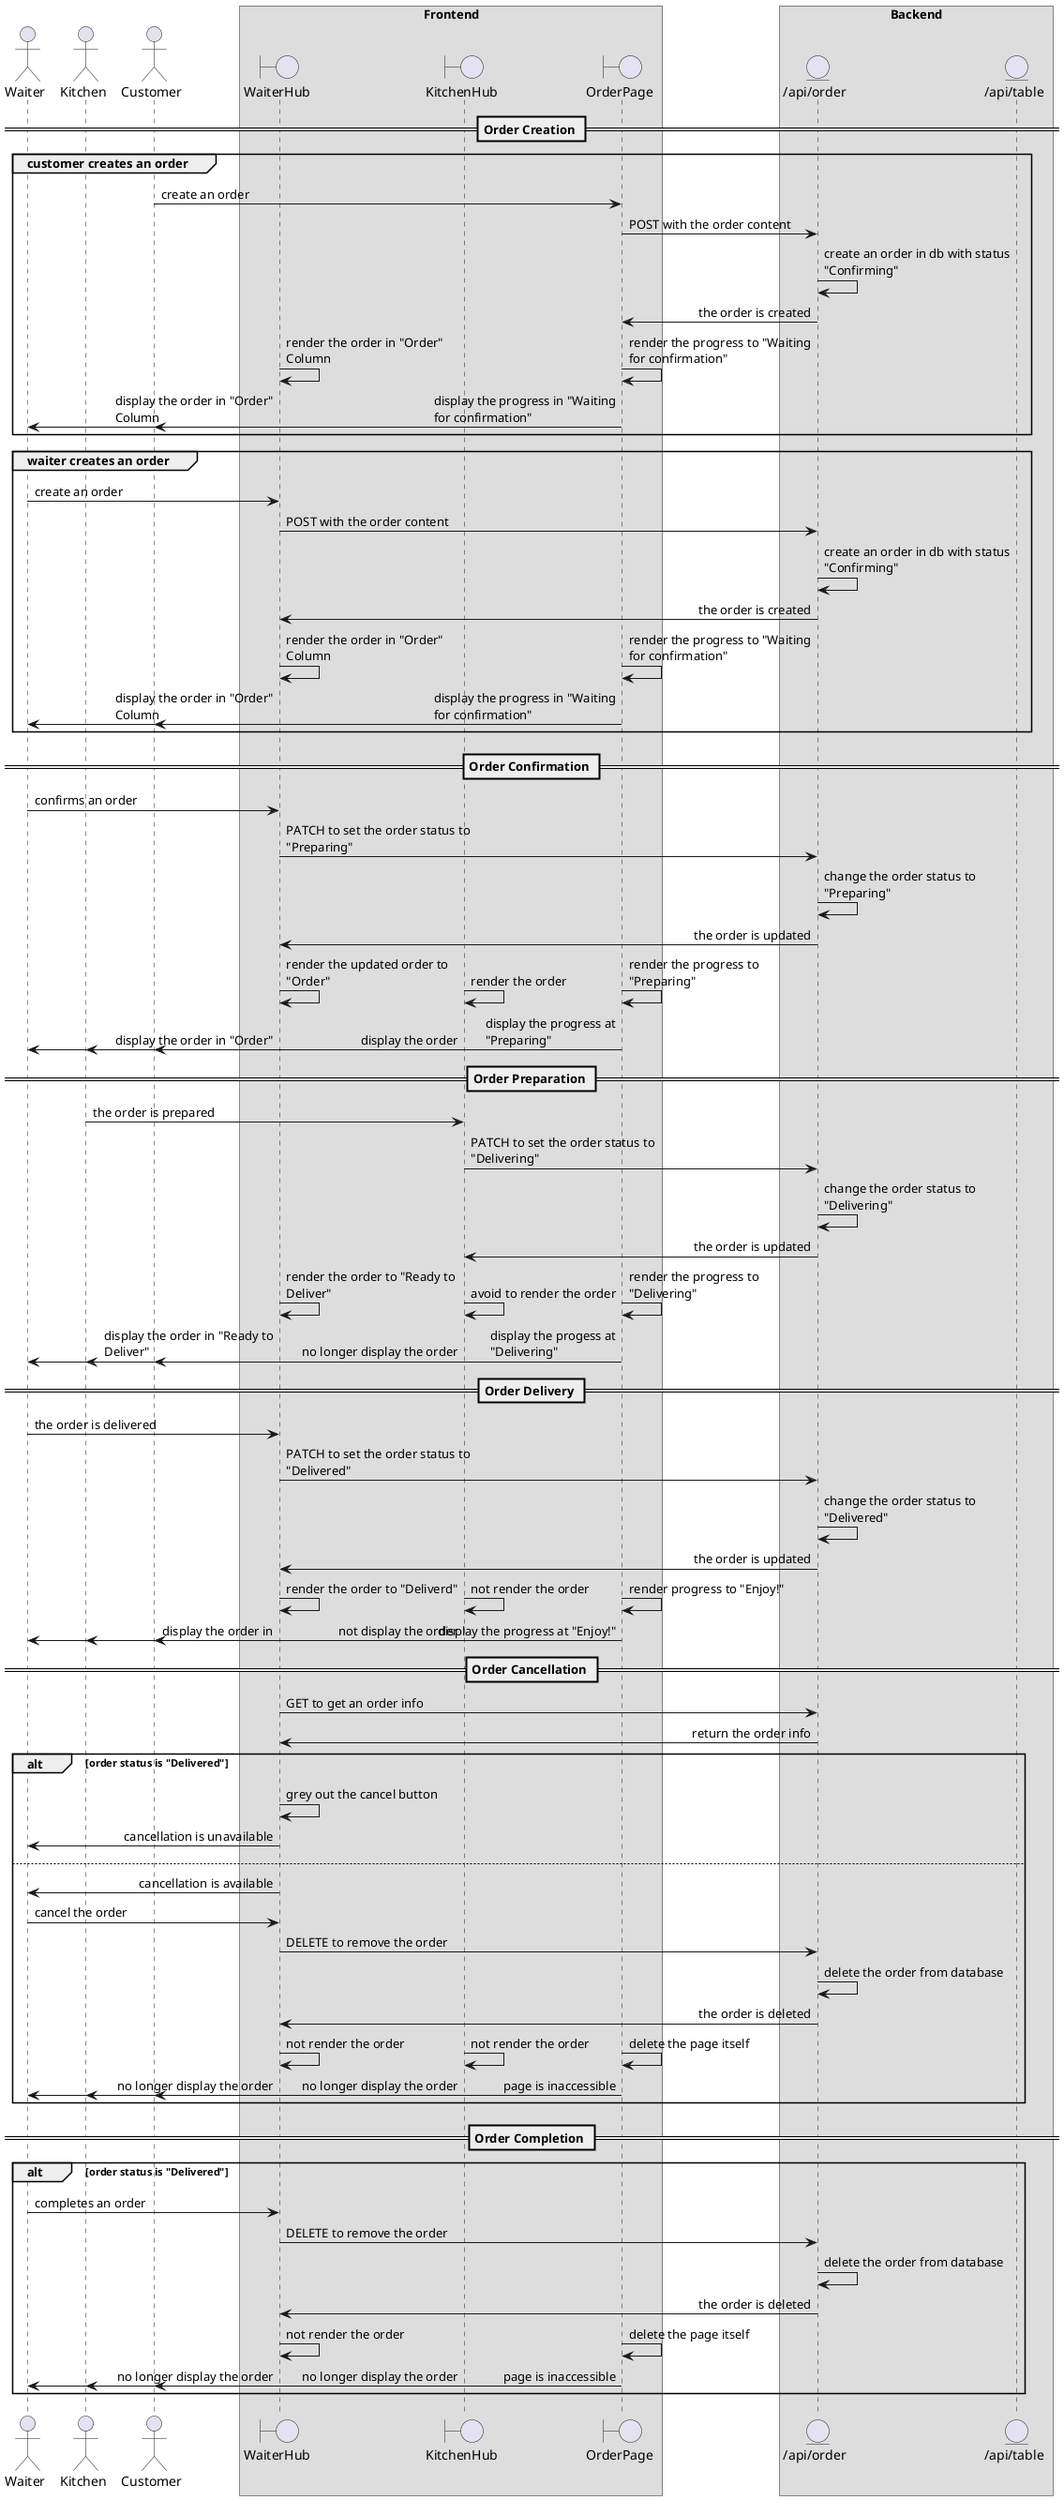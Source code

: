 ' This diagram is written in plantuml with the aid of
' jebbs' [PlantUML](https://marketplace.visualstudio.com/items?itemName=jebbs.plantuml) plugin in VSCode
@startuml
' diagram format
skinparam sequenceArrowThickness 1
skinparam maxmessagesize 200
skinparam BoxPadding 50
skinparam SequenceMessageAlign first
!pragma teoz true

' actors
actor Waiter
actor Kitchen
actor Customer
' frontend entities
box Frontend
boundary WaiterHub
boundary KitchenHub
boundary OrderPage
end box
' backend entities
box Backend
entity "/api/order" as OrderAPI
entity "/api/table" as TableAPI
end box
== Order Creation ==
group customer creates an order
Customer -> OrderPage: create an order
OrderPage -> OrderAPI: POST with the order content
OrderAPI -> OrderAPI: create an order in db with status "Confirming"
OrderAPI -> OrderPage: the order is created
WaiterHub -> WaiterHub: render the order in "Order" Column
& OrderPage -> OrderPage: render the progress to "Waiting for confirmation"
WaiterHub -> Waiter: display the order in "Order" Column
& OrderPage -> Customer: display the progress in "Waiting for confirmation"
end group
group waiter creates an order
Waiter -> WaiterHub: create an order
WaiterHub -> OrderAPI: POST with the order content
OrderAPI -> OrderAPI: create an order in db with status "Confirming"
OrderAPI -> WaiterHub: the order is created
WaiterHub -> WaiterHub: render the order in "Order" Column
& OrderPage -> OrderPage: render the progress to "Waiting for confirmation"
WaiterHub -> Waiter: display the order in "Order" Column
& OrderPage -> Customer: display the progress in "Waiting for confirmation"
end group
== Order Confirmation ==
Waiter -> WaiterHub: confirms an order
WaiterHub -> OrderAPI: PATCH to set the order status to "Preparing"
OrderAPI -> OrderAPI: change the order status to "Preparing"
OrderAPI -> WaiterHub: the order is updated
WaiterHub -> WaiterHub: render the updated order to "Order"
& KitchenHub -> KitchenHub: render the order
& OrderPage -> OrderPage: render the progress to "Preparing"
KitchenHub -> Kitchen: display the order
& WaiterHub -> Waiter: display the order in "Order"
& OrderPage -> Customer: display the progress at "Preparing"
== Order Preparation ==
Kitchen -> KitchenHub: the order is prepared
KitchenHub -> OrderAPI: PATCH to set the order status to "Delivering"
OrderAPI -> OrderAPI: change the order status to "Delivering"
OrderAPI -> KitchenHub: the order is updated
KitchenHub -> KitchenHub: avoid to render the order
& WaiterHub -> WaiterHub: render the order to "Ready to Deliver"
& OrderPage -> OrderPage: render the progress to "Delivering"
KitchenHub -> Kitchen: no longer display the order
& WaiterHub -> Waiter: display the order in "Ready to Deliver"
& OrderPage -> Customer: display the progess at "Delivering"
== Order Delivery ==
Waiter -> WaiterHub: the order is delivered
WaiterHub -> OrderAPI: PATCH to set the order status to "Delivered"
OrderAPI -> OrderAPI: change the order status to "Delivered"
OrderAPI -> WaiterHub: the order is updated
WaiterHub -> WaiterHub: render the order to "Deliverd"
& OrderPage -> OrderPage: render progress to "Enjoy!"
& KitchenHub -> KitchenHub: not render the order
WaiterHub -> Waiter: display the order in 
& KitchenHub -> Kitchen: not display the order
& OrderPage -> Customer: display the progress at "Enjoy!"
== Order Cancellation ==
WaiterHub -> OrderAPI: GET to get an order info
OrderAPI -> WaiterHub: return the order info
alt order status is "Delivered"
WaiterHub -> WaiterHub: grey out the cancel button
WaiterHub -> Waiter: cancellation is unavailable
else
WaiterHub -> Waiter: cancellation is available
Waiter -> WaiterHub: cancel the order
WaiterHub -> OrderAPI: DELETE to remove the order
OrderAPI -> OrderAPI: delete the order from database
OrderAPI -> WaiterHub: the order is deleted
WaiterHub -> WaiterHub: not render the order
& KitchenHub -> KitchenHub: not render the order
& OrderPage -> OrderPage: delete the page itself
KitchenHub -> Kitchen: no longer display the order
& WaiterHub -> Waiter: no longer display the order
& OrderPage -> Customer: page is inaccessible
end alt
== Order Completion ==
alt order status is "Delivered"
Waiter -> WaiterHub: completes an order
WaiterHub -> OrderAPI: DELETE to remove the order
OrderAPI -> OrderAPI: delete the order from database
OrderAPI -> WaiterHub: the order is deleted
WaiterHub -> WaiterHub: not render the order
& OrderPage -> OrderPage: delete the page itself
KitchenHub -> Kitchen: no longer display the order
& WaiterHub -> Waiter: no longer display the order
& OrderPage -> Customer: page is inaccessible
end
@enduml
